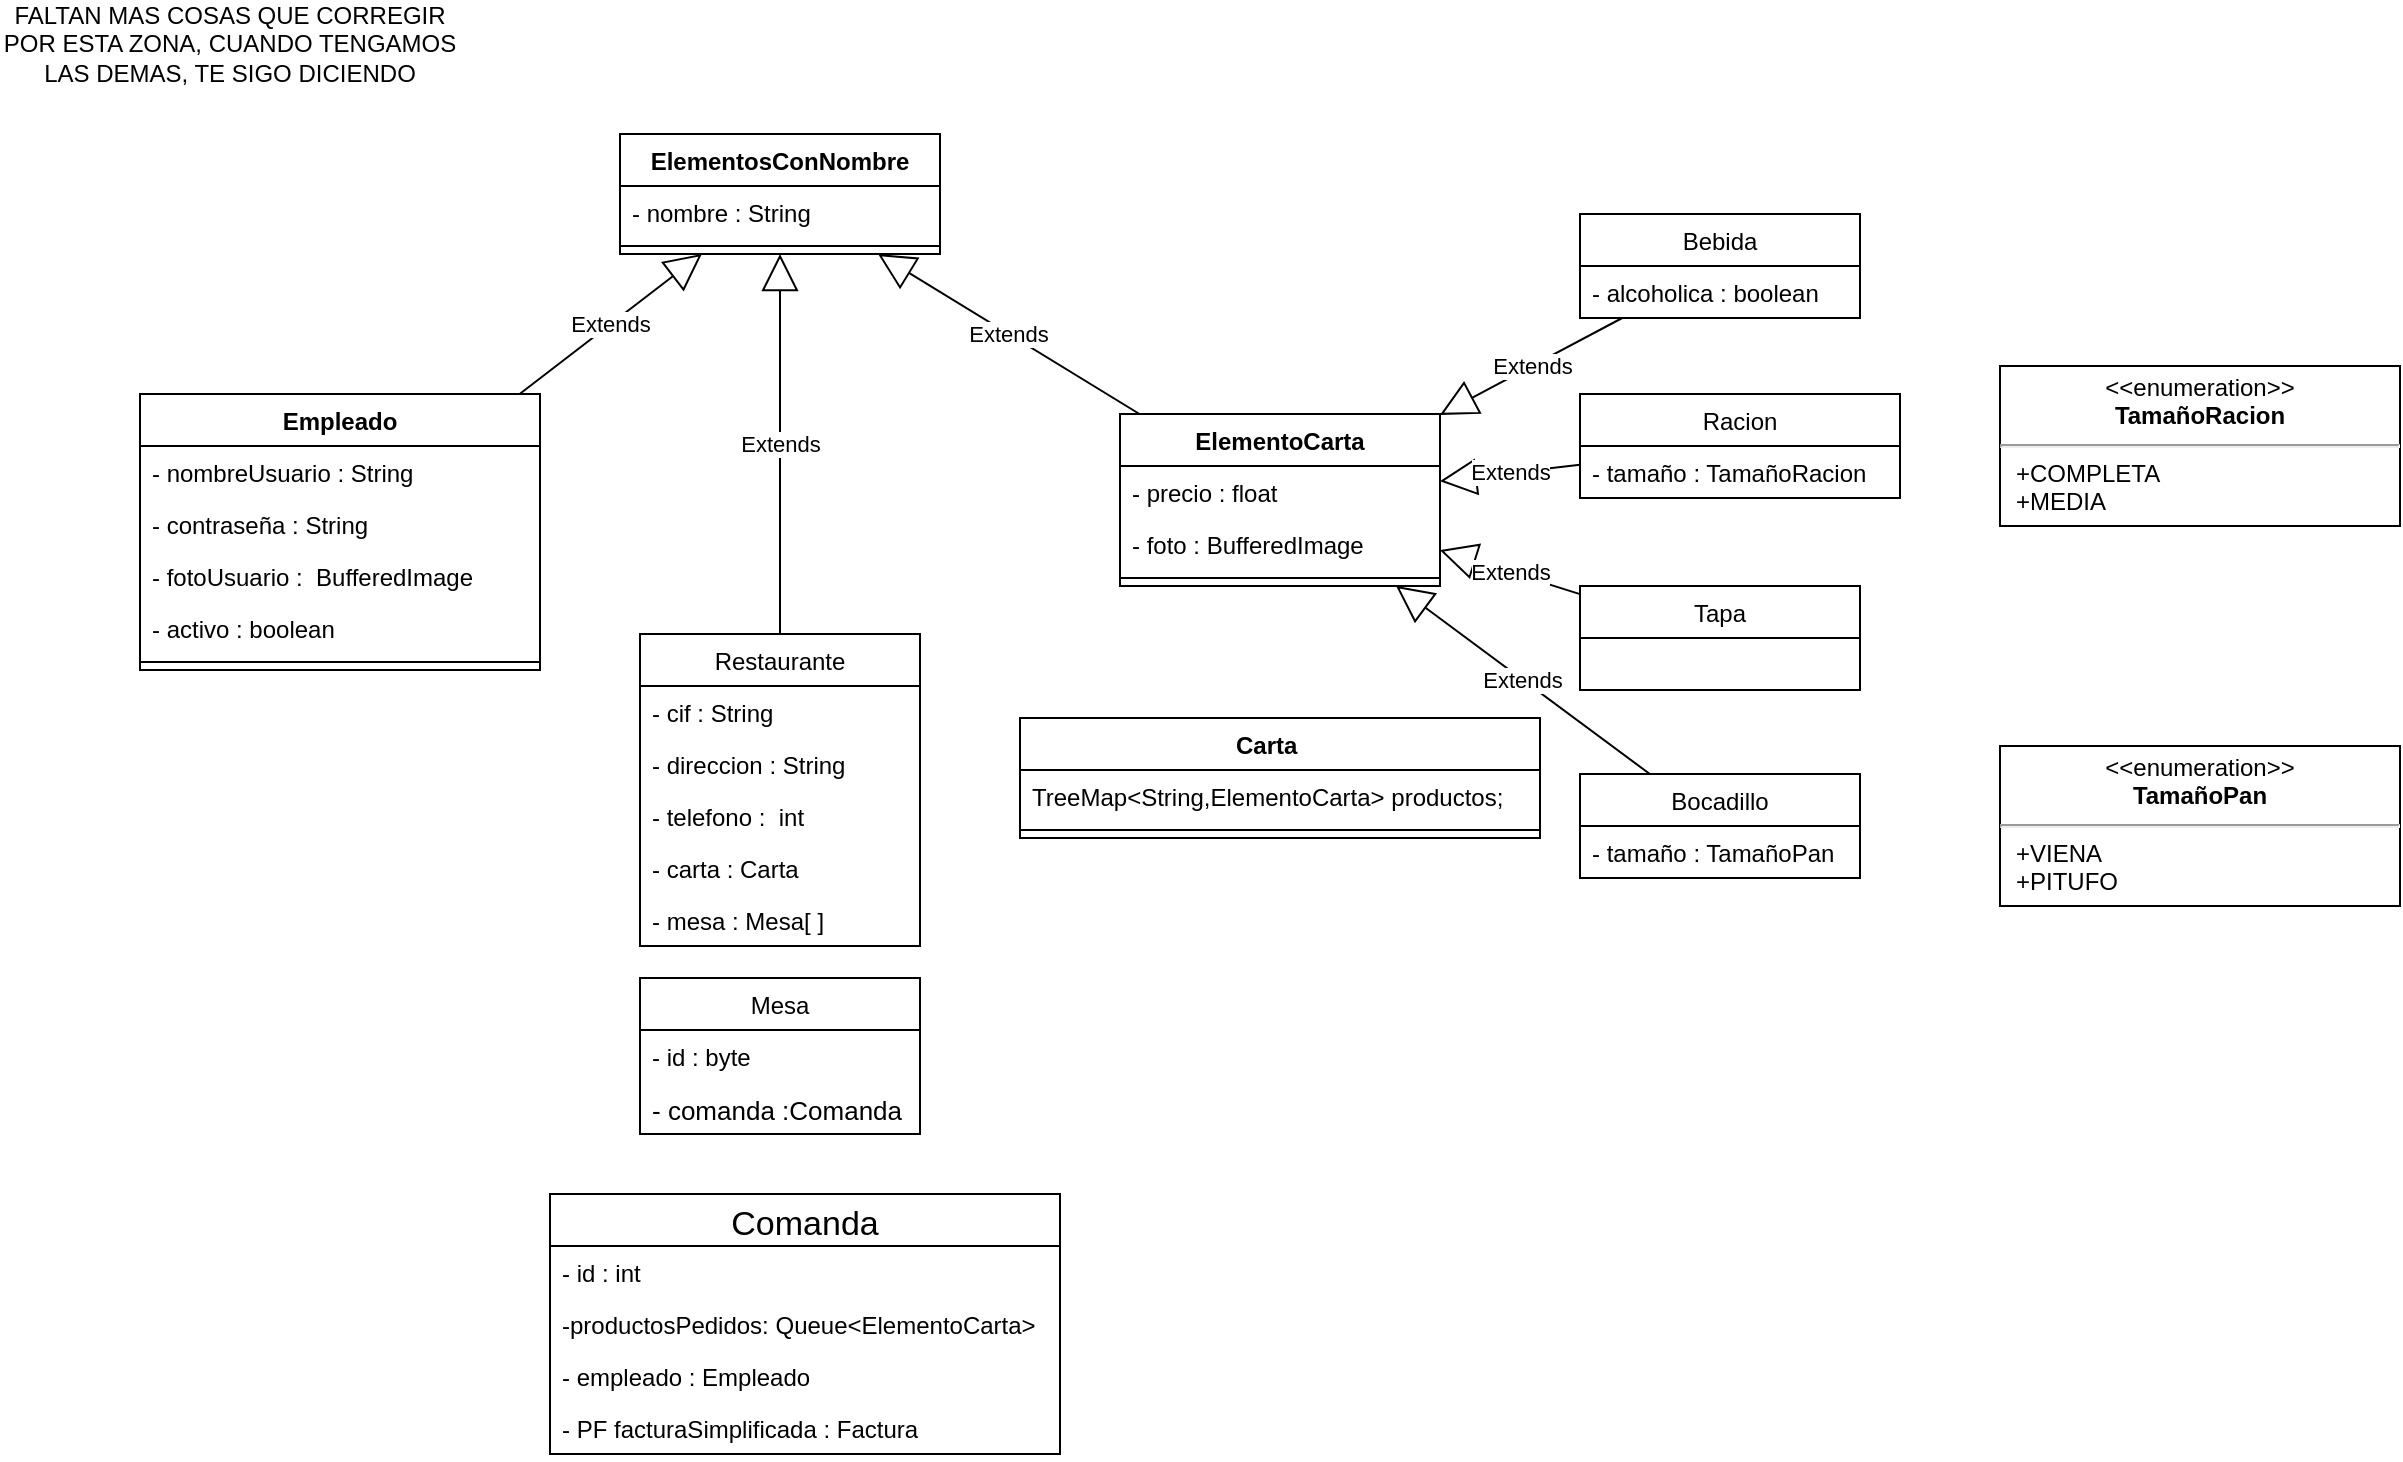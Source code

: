 <mxfile version="18.1.2" type="google" pages="2"><diagram id="C5RBs43oDa-KdzZeNtuy" name="Diagrama 01"><mxGraphModel grid="1" page="1" gridSize="10" guides="1" tooltips="1" connect="1" arrows="1" fold="1" pageScale="1" pageWidth="827" pageHeight="1169" background="none" math="0" shadow="0"><root><mxCell id="WIyWlLk6GJQsqaUBKTNV-0"/><mxCell id="WIyWlLk6GJQsqaUBKTNV-1" parent="WIyWlLk6GJQsqaUBKTNV-0"/><mxCell id="rf8to2J_Af0vAOkSJj-H-16" value="&lt;p style=&quot;margin:0px;margin-top:4px;text-align:center;&quot;&gt;&amp;lt;&amp;lt;enumeration&amp;gt;&amp;gt;&lt;br&gt;&lt;b&gt;TamañoRacion&lt;/b&gt;&lt;/p&gt;&lt;hr&gt;&lt;p style=&quot;margin:0px;margin-left:8px;text-align:left;&quot;&gt;+COMPLETA&lt;br&gt;+MEDIA&lt;/p&gt;" style="shape=rect;html=1;overflow=fill;whiteSpace=wrap;" vertex="1" parent="WIyWlLk6GJQsqaUBKTNV-1"><mxGeometry x="1100" y="126" width="200" height="80" as="geometry"/></mxCell><mxCell id="rf8to2J_Af0vAOkSJj-H-20" value="FALTAN MAS COSAS QUE CORREGIR POR ESTA ZONA, CUANDO TENGAMOS LAS DEMAS, TE SIGO DICIENDO" style="text;html=1;strokeColor=none;fillColor=none;align=center;verticalAlign=middle;whiteSpace=wrap;rounded=0;" vertex="1" parent="WIyWlLk6GJQsqaUBKTNV-1"><mxGeometry x="100" y="-50" width="230" height="30" as="geometry"/></mxCell><mxCell id="-tb4HAFxQeUn0AL1sV9j-5" value="Extends" style="endArrow=block;endSize=16;endFill=0;html=1;rounded=0;" edge="1" parent="WIyWlLk6GJQsqaUBKTNV-1" source="WYzy_2pUreMLSnXhhCMo-7" target="WYzy_2pUreMLSnXhhCMo-66"><mxGeometry width="160" relative="1" as="geometry"><mxPoint x="990" y="334" as="sourcePoint"/><mxPoint x="522.216" y="50" as="targetPoint"/></mxGeometry></mxCell><mxCell id="-tb4HAFxQeUn0AL1sV9j-6" value="Extends" style="endArrow=block;endSize=16;endFill=0;html=1;rounded=0;" edge="1" parent="WIyWlLk6GJQsqaUBKTNV-1" source="WYzy_2pUreMLSnXhhCMo-62" target="WYzy_2pUreMLSnXhhCMo-66"><mxGeometry width="160" relative="1" as="geometry"><mxPoint x="278.907" y="150.0" as="sourcePoint"/><mxPoint x="457.391" y="50" as="targetPoint"/></mxGeometry></mxCell><mxCell id="-tb4HAFxQeUn0AL1sV9j-7" value="Extends" style="endArrow=block;endSize=16;endFill=0;html=1;rounded=0;" edge="1" parent="WIyWlLk6GJQsqaUBKTNV-1" source="0Xum4Ec5FmLWCVdvzobs-26" target="WYzy_2pUreMLSnXhhCMo-66"><mxGeometry width="160" relative="1" as="geometry"><mxPoint x="490" y="206" as="sourcePoint"/><mxPoint x="490" y="50" as="targetPoint"/></mxGeometry></mxCell><object label="ElementoCarta" Bebida="String" id="WYzy_2pUreMLSnXhhCMo-7"><mxCell style="swimlane;fontStyle=1;align=center;verticalAlign=top;childLayout=stackLayout;horizontal=1;startSize=26;horizontalStack=0;resizeParent=1;resizeParentMax=0;resizeLast=0;collapsible=1;marginBottom=0;" vertex="1" parent="WIyWlLk6GJQsqaUBKTNV-1"><mxGeometry x="660" y="150" width="160" height="86" as="geometry"/></mxCell></object><mxCell id="WYzy_2pUreMLSnXhhCMo-11" value="- precio : float" style="text;strokeColor=none;fillColor=none;align=left;verticalAlign=top;spacingLeft=4;spacingRight=4;overflow=hidden;rotatable=0;points=[[0,0.5],[1,0.5]];portConstraint=eastwest;" vertex="1" parent="WYzy_2pUreMLSnXhhCMo-7"><mxGeometry y="26" width="160" height="26" as="geometry"/></mxCell><mxCell id="WYzy_2pUreMLSnXhhCMo-12" value="- foto : BufferedImage" style="text;strokeColor=none;fillColor=none;align=left;verticalAlign=top;spacingLeft=4;spacingRight=4;overflow=hidden;rotatable=0;points=[[0,0.5],[1,0.5]];portConstraint=eastwest;" vertex="1" parent="WYzy_2pUreMLSnXhhCMo-7"><mxGeometry y="52" width="160" height="26" as="geometry"/></mxCell><mxCell id="WYzy_2pUreMLSnXhhCMo-9" value="" style="line;strokeWidth=1;fillColor=none;align=left;verticalAlign=middle;spacingTop=-1;spacingLeft=3;spacingRight=3;rotatable=0;labelPosition=right;points=[];portConstraint=eastwest;" vertex="1" parent="WYzy_2pUreMLSnXhhCMo-7"><mxGeometry y="78" width="160" height="8" as="geometry"/></mxCell><mxCell id="WYzy_2pUreMLSnXhhCMo-19" value="Bebida" style="swimlane;fontStyle=0;childLayout=stackLayout;horizontal=1;startSize=26;fillColor=none;horizontalStack=0;resizeParent=1;resizeParentMax=0;resizeLast=0;collapsible=1;marginBottom=0;" vertex="1" parent="WIyWlLk6GJQsqaUBKTNV-1"><mxGeometry x="890" y="50" width="140" height="52" as="geometry"/></mxCell><mxCell id="4_rmHgjqJLOE4ty1jKHa-6" value="- alcoholica : boolean" style="text;strokeColor=none;fillColor=none;align=left;verticalAlign=top;spacingLeft=4;spacingRight=4;overflow=hidden;rotatable=0;points=[[0,0.5],[1,0.5]];portConstraint=eastwest;fontSize=12;" vertex="1" parent="WYzy_2pUreMLSnXhhCMo-19"><mxGeometry y="26" width="140" height="26" as="geometry"/></mxCell><mxCell id="WYzy_2pUreMLSnXhhCMo-23" value="Extends" style="endArrow=block;endSize=16;endFill=0;html=1;rounded=0;" edge="1" parent="WIyWlLk6GJQsqaUBKTNV-1" source="WYzy_2pUreMLSnXhhCMo-19" target="WYzy_2pUreMLSnXhhCMo-7"><mxGeometry width="160" relative="1" as="geometry"><mxPoint x="880" y="90" as="sourcePoint"/><mxPoint x="1040" y="90" as="targetPoint"/></mxGeometry></mxCell><mxCell id="WYzy_2pUreMLSnXhhCMo-24" value="Racion" style="swimlane;fontStyle=0;childLayout=stackLayout;horizontal=1;startSize=26;fillColor=none;horizontalStack=0;resizeParent=1;resizeParentMax=0;resizeLast=0;collapsible=1;marginBottom=0;" vertex="1" parent="WIyWlLk6GJQsqaUBKTNV-1"><mxGeometry x="890" y="140" width="160" height="52" as="geometry"/></mxCell><mxCell id="WYzy_2pUreMLSnXhhCMo-31" value="- tamaño : TamañoRacion" style="text;strokeColor=none;fillColor=none;align=left;verticalAlign=top;spacingLeft=4;spacingRight=4;overflow=hidden;rotatable=0;points=[[0,0.5],[1,0.5]];portConstraint=eastwest;fontSize=12;" vertex="1" parent="WYzy_2pUreMLSnXhhCMo-24"><mxGeometry y="26" width="160" height="26" as="geometry"/></mxCell><mxCell id="WYzy_2pUreMLSnXhhCMo-25" value="Extends" style="endArrow=block;endSize=16;endFill=0;html=1;rounded=0;" edge="1" parent="WIyWlLk6GJQsqaUBKTNV-1" source="WYzy_2pUreMLSnXhhCMo-24" target="WYzy_2pUreMLSnXhhCMo-7"><mxGeometry width="160" relative="1" as="geometry"><mxPoint x="924.876" y="84" as="sourcePoint"/><mxPoint x="840" y="132.905" as="targetPoint"/></mxGeometry></mxCell><mxCell id="WYzy_2pUreMLSnXhhCMo-26" value="Tapa" style="swimlane;fontStyle=0;childLayout=stackLayout;horizontal=1;startSize=26;fillColor=none;horizontalStack=0;resizeParent=1;resizeParentMax=0;resizeLast=0;collapsible=1;marginBottom=0;" vertex="1" parent="WIyWlLk6GJQsqaUBKTNV-1"><mxGeometry x="890" y="236" width="140" height="52" as="geometry"/></mxCell><mxCell id="WYzy_2pUreMLSnXhhCMo-27" value="Bocadillo" style="swimlane;fontStyle=0;childLayout=stackLayout;horizontal=1;startSize=26;fillColor=none;horizontalStack=0;resizeParent=1;resizeParentMax=0;resizeLast=0;collapsible=1;marginBottom=0;" vertex="1" parent="WIyWlLk6GJQsqaUBKTNV-1"><mxGeometry x="890" y="330" width="140" height="52" as="geometry"/></mxCell><mxCell id="WYzy_2pUreMLSnXhhCMo-33" value="- tamaño : TamañoPan" style="text;strokeColor=none;fillColor=none;align=left;verticalAlign=top;spacingLeft=4;spacingRight=4;overflow=hidden;rotatable=0;points=[[0,0.5],[1,0.5]];portConstraint=eastwest;fontSize=12;" vertex="1" parent="WYzy_2pUreMLSnXhhCMo-27"><mxGeometry y="26" width="140" height="26" as="geometry"/></mxCell><mxCell id="WYzy_2pUreMLSnXhhCMo-28" value="Extends" style="endArrow=block;endSize=16;endFill=0;html=1;rounded=0;" edge="1" parent="WIyWlLk6GJQsqaUBKTNV-1" source="WYzy_2pUreMLSnXhhCMo-26" target="WYzy_2pUreMLSnXhhCMo-7"><mxGeometry width="160" relative="1" as="geometry"><mxPoint x="920" y="175.522" as="sourcePoint"/><mxPoint x="840" y="177.261" as="targetPoint"/></mxGeometry></mxCell><mxCell id="WYzy_2pUreMLSnXhhCMo-29" value="Extends" style="endArrow=block;endSize=16;endFill=0;html=1;rounded=0;" edge="1" parent="WIyWlLk6GJQsqaUBKTNV-1" source="WYzy_2pUreMLSnXhhCMo-27" target="WYzy_2pUreMLSnXhhCMo-7"><mxGeometry width="160" relative="1" as="geometry"><mxPoint x="930" y="185.522" as="sourcePoint"/><mxPoint x="850" y="187.261" as="targetPoint"/></mxGeometry></mxCell><mxCell id="WYzy_2pUreMLSnXhhCMo-32" value="&lt;p style=&quot;margin:0px;margin-top:4px;text-align:center;&quot;&gt;&amp;lt;&amp;lt;enumeration&amp;gt;&amp;gt;&lt;br&gt;&lt;b&gt;TamañoPan&lt;/b&gt;&lt;/p&gt;&lt;hr&gt;&lt;p style=&quot;margin:0px;margin-left:8px;text-align:left;&quot;&gt;+VIENA&lt;br&gt;+PITUFO&lt;/p&gt;" style="shape=rect;html=1;overflow=fill;whiteSpace=wrap;" vertex="1" parent="WIyWlLk6GJQsqaUBKTNV-1"><mxGeometry x="1100" y="316" width="200" height="80" as="geometry"/></mxCell><mxCell id="WYzy_2pUreMLSnXhhCMo-62" value="Empleado" style="swimlane;fontStyle=1;align=center;verticalAlign=top;childLayout=stackLayout;horizontal=1;startSize=26;horizontalStack=0;resizeParent=1;resizeParentMax=0;resizeLast=0;collapsible=1;marginBottom=0;fontSize=12;" vertex="1" parent="WIyWlLk6GJQsqaUBKTNV-1"><mxGeometry x="170" y="140" width="200" height="138" as="geometry"/></mxCell><mxCell id="xOGGQ3etPyDF0PcRmcYo-8" value="- nombreUsuario : String" style="text;strokeColor=none;fillColor=none;align=left;verticalAlign=top;spacingLeft=4;spacingRight=4;overflow=hidden;rotatable=0;points=[[0,0.5],[1,0.5]];portConstraint=eastwest;" vertex="1" parent="WYzy_2pUreMLSnXhhCMo-62"><mxGeometry y="26" width="200" height="26" as="geometry"/></mxCell><mxCell id="xOGGQ3etPyDF0PcRmcYo-10" value="- contraseña : String" style="text;strokeColor=none;fillColor=none;align=left;verticalAlign=top;spacingLeft=4;spacingRight=4;overflow=hidden;rotatable=0;points=[[0,0.5],[1,0.5]];portConstraint=eastwest;" vertex="1" parent="WYzy_2pUreMLSnXhhCMo-62"><mxGeometry y="52" width="200" height="26" as="geometry"/></mxCell><mxCell id="xOGGQ3etPyDF0PcRmcYo-11" value="- fotoUsuario :  BufferedImage" style="text;strokeColor=none;fillColor=none;align=left;verticalAlign=top;spacingLeft=4;spacingRight=4;overflow=hidden;rotatable=0;points=[[0,0.5],[1,0.5]];portConstraint=eastwest;" vertex="1" parent="WYzy_2pUreMLSnXhhCMo-62"><mxGeometry y="78" width="200" height="26" as="geometry"/></mxCell><mxCell id="DJi13oUweJTsP1d57hlg-0" value="- activo : boolean" style="text;strokeColor=none;fillColor=none;align=left;verticalAlign=top;spacingLeft=4;spacingRight=4;overflow=hidden;rotatable=0;points=[[0,0.5],[1,0.5]];portConstraint=eastwest;" vertex="1" parent="WYzy_2pUreMLSnXhhCMo-62"><mxGeometry y="104" width="200" height="26" as="geometry"/></mxCell><mxCell id="WYzy_2pUreMLSnXhhCMo-64" value="" style="line;strokeWidth=1;fillColor=none;align=left;verticalAlign=middle;spacingTop=-1;spacingLeft=3;spacingRight=3;rotatable=0;labelPosition=right;points=[];portConstraint=eastwest;fontSize=12;" vertex="1" parent="WYzy_2pUreMLSnXhhCMo-62"><mxGeometry y="130" width="200" height="8" as="geometry"/></mxCell><mxCell id="WYzy_2pUreMLSnXhhCMo-66" value="ElementosConNombre" style="swimlane;fontStyle=1;align=center;verticalAlign=top;childLayout=stackLayout;horizontal=1;startSize=26;horizontalStack=0;resizeParent=1;resizeParentMax=0;resizeLast=0;collapsible=1;marginBottom=0;fontSize=12;" vertex="1" parent="WIyWlLk6GJQsqaUBKTNV-1"><mxGeometry x="410" y="10" width="160" height="60" as="geometry"/></mxCell><mxCell id="WYzy_2pUreMLSnXhhCMo-67" value="- nombre : String" style="text;strokeColor=none;fillColor=none;align=left;verticalAlign=top;spacingLeft=4;spacingRight=4;overflow=hidden;rotatable=0;points=[[0,0.5],[1,0.5]];portConstraint=eastwest;fontSize=12;" vertex="1" parent="WYzy_2pUreMLSnXhhCMo-66"><mxGeometry y="26" width="160" height="26" as="geometry"/></mxCell><mxCell id="WYzy_2pUreMLSnXhhCMo-68" value="" style="line;strokeWidth=1;fillColor=none;align=left;verticalAlign=middle;spacingTop=-1;spacingLeft=3;spacingRight=3;rotatable=0;labelPosition=right;points=[];portConstraint=eastwest;fontSize=12;" vertex="1" parent="WYzy_2pUreMLSnXhhCMo-66"><mxGeometry y="52" width="160" height="8" as="geometry"/></mxCell><mxCell id="0Xum4Ec5FmLWCVdvzobs-26" value="Restaurante" style="swimlane;fontStyle=0;childLayout=stackLayout;horizontal=1;startSize=26;fillColor=none;horizontalStack=0;resizeParent=1;resizeParentMax=0;resizeLast=0;collapsible=1;marginBottom=0;" vertex="1" parent="WIyWlLk6GJQsqaUBKTNV-1"><mxGeometry x="420" y="260" width="140" height="156" as="geometry"/></mxCell><mxCell id="0Xum4Ec5FmLWCVdvzobs-27" value="- cif : String" style="text;strokeColor=none;fillColor=none;align=left;verticalAlign=top;spacingLeft=4;spacingRight=4;overflow=hidden;rotatable=0;points=[[0,0.5],[1,0.5]];portConstraint=eastwest;" vertex="1" parent="0Xum4Ec5FmLWCVdvzobs-26"><mxGeometry y="26" width="140" height="26" as="geometry"/></mxCell><mxCell id="0Xum4Ec5FmLWCVdvzobs-28" value="- direccion : String" style="text;strokeColor=none;fillColor=none;align=left;verticalAlign=top;spacingLeft=4;spacingRight=4;overflow=hidden;rotatable=0;points=[[0,0.5],[1,0.5]];portConstraint=eastwest;" vertex="1" parent="0Xum4Ec5FmLWCVdvzobs-26"><mxGeometry y="52" width="140" height="26" as="geometry"/></mxCell><mxCell id="0Xum4Ec5FmLWCVdvzobs-29" value="- telefono :  int" style="text;strokeColor=none;fillColor=none;align=left;verticalAlign=top;spacingLeft=4;spacingRight=4;overflow=hidden;rotatable=0;points=[[0,0.5],[1,0.5]];portConstraint=eastwest;" vertex="1" parent="0Xum4Ec5FmLWCVdvzobs-26"><mxGeometry y="78" width="140" height="26" as="geometry"/></mxCell><mxCell id="4_rmHgjqJLOE4ty1jKHa-7" value="- carta : Carta" style="text;strokeColor=none;fillColor=none;align=left;verticalAlign=top;spacingLeft=4;spacingRight=4;overflow=hidden;rotatable=0;points=[[0,0.5],[1,0.5]];portConstraint=eastwest;" vertex="1" parent="0Xum4Ec5FmLWCVdvzobs-26"><mxGeometry y="104" width="140" height="26" as="geometry"/></mxCell><mxCell id="0Xum4Ec5FmLWCVdvzobs-30" value="- mesa : Mesa[ ]" style="text;strokeColor=none;fillColor=none;align=left;verticalAlign=top;spacingLeft=4;spacingRight=4;overflow=hidden;rotatable=0;points=[[0,0.5],[1,0.5]];portConstraint=eastwest;" vertex="1" parent="0Xum4Ec5FmLWCVdvzobs-26"><mxGeometry y="130" width="140" height="26" as="geometry"/></mxCell><mxCell id="0Xum4Ec5FmLWCVdvzobs-31" value="Mesa" style="swimlane;fontStyle=0;childLayout=stackLayout;horizontal=1;startSize=26;fillColor=none;horizontalStack=0;resizeParent=1;resizeParentMax=0;resizeLast=0;collapsible=1;marginBottom=0;" vertex="1" parent="WIyWlLk6GJQsqaUBKTNV-1"><mxGeometry x="420" y="432" width="140" height="78" as="geometry"/></mxCell><mxCell id="0Xum4Ec5FmLWCVdvzobs-32" value="- id : byte" style="text;strokeColor=none;fillColor=none;align=left;verticalAlign=top;spacingLeft=4;spacingRight=4;overflow=hidden;rotatable=0;points=[[0,0.5],[1,0.5]];portConstraint=eastwest;" vertex="1" parent="0Xum4Ec5FmLWCVdvzobs-31"><mxGeometry y="26" width="140" height="26" as="geometry"/></mxCell><mxCell id="0Xum4Ec5FmLWCVdvzobs-33" value="- comanda :Comanda" style="text;strokeColor=none;fillColor=none;align=left;verticalAlign=top;spacingLeft=4;spacingRight=4;overflow=hidden;rotatable=0;points=[[0,0.5],[1,0.5]];portConstraint=eastwest;fontSize=13;" vertex="1" parent="0Xum4Ec5FmLWCVdvzobs-31"><mxGeometry y="52" width="140" height="26" as="geometry"/></mxCell><mxCell id="0Xum4Ec5FmLWCVdvzobs-34" value="Comanda" style="swimlane;fontStyle=0;childLayout=stackLayout;horizontal=1;startSize=26;fillColor=none;horizontalStack=0;resizeParent=1;resizeParentMax=0;resizeLast=0;collapsible=1;marginBottom=0;fontSize=17;" vertex="1" parent="WIyWlLk6GJQsqaUBKTNV-1"><mxGeometry x="375" y="540" width="255" height="130" as="geometry"/></mxCell><mxCell id="0Xum4Ec5FmLWCVdvzobs-35" value="- id : int" style="text;strokeColor=none;fillColor=none;align=left;verticalAlign=top;spacingLeft=4;spacingRight=4;overflow=hidden;rotatable=0;points=[[0,0.5],[1,0.5]];portConstraint=eastwest;" vertex="1" parent="0Xum4Ec5FmLWCVdvzobs-34"><mxGeometry y="26" width="255" height="26" as="geometry"/></mxCell><mxCell id="4_rmHgjqJLOE4ty1jKHa-8" value="-productosPedidos: Queue&lt;ElementoCarta&gt;" style="text;strokeColor=none;fillColor=none;align=left;verticalAlign=top;spacingLeft=4;spacingRight=4;overflow=hidden;rotatable=0;points=[[0,0.5],[1,0.5]];portConstraint=eastwest;" vertex="1" parent="0Xum4Ec5FmLWCVdvzobs-34"><mxGeometry y="52" width="255" height="26" as="geometry"/></mxCell><mxCell id="0Xum4Ec5FmLWCVdvzobs-36" value="- empleado : Empleado" style="text;strokeColor=none;fillColor=none;align=left;verticalAlign=top;spacingLeft=4;spacingRight=4;overflow=hidden;rotatable=0;points=[[0,0.5],[1,0.5]];portConstraint=eastwest;" vertex="1" parent="0Xum4Ec5FmLWCVdvzobs-34"><mxGeometry y="78" width="255" height="26" as="geometry"/></mxCell><mxCell id="0Xum4Ec5FmLWCVdvzobs-37" value="- PF facturaSimplificada : Factura" style="text;strokeColor=none;fillColor=none;align=left;verticalAlign=top;spacingLeft=4;spacingRight=4;overflow=hidden;rotatable=0;points=[[0,0.5],[1,0.5]];portConstraint=eastwest;" vertex="1" parent="0Xum4Ec5FmLWCVdvzobs-34"><mxGeometry y="104" width="255" height="26" as="geometry"/></mxCell><object label="Carta    " Bebida="String" id="4_rmHgjqJLOE4ty1jKHa-0"><mxCell style="swimlane;fontStyle=1;align=center;verticalAlign=top;childLayout=stackLayout;horizontal=1;startSize=26;horizontalStack=0;resizeParent=1;resizeParentMax=0;resizeLast=0;collapsible=1;marginBottom=0;" vertex="1" parent="WIyWlLk6GJQsqaUBKTNV-1"><mxGeometry x="610" y="302" width="260" height="60" as="geometry"/></mxCell></object><mxCell id="4_rmHgjqJLOE4ty1jKHa-1" value="TreeMap&lt;String,ElementoCarta&gt; productos;&#10;" style="text;strokeColor=none;fillColor=none;align=left;verticalAlign=top;spacingLeft=4;spacingRight=4;overflow=hidden;rotatable=0;points=[[0,0.5],[1,0.5]];portConstraint=eastwest;" vertex="1" parent="4_rmHgjqJLOE4ty1jKHa-0"><mxGeometry y="26" width="260" height="26" as="geometry"/></mxCell><mxCell id="4_rmHgjqJLOE4ty1jKHa-3" value="" style="line;strokeWidth=1;fillColor=none;align=left;verticalAlign=middle;spacingTop=-1;spacingLeft=3;spacingRight=3;rotatable=0;labelPosition=right;points=[];portConstraint=eastwest;" vertex="1" parent="4_rmHgjqJLOE4ty1jKHa-0"><mxGeometry y="52" width="260" height="8" as="geometry"/></mxCell></root></mxGraphModel></diagram><diagram id="XvWaj5_4aw_WBrHrY-iU" name="Problema"><mxGraphModel grid="1" page="1" gridSize="10" guides="1" tooltips="1" connect="1" arrows="1" fold="1" pageScale="1" pageWidth="827" pageHeight="1169" math="0" shadow="0"><root><mxCell id="0"/><mxCell id="1" parent="0"/><mxCell id="o0qJ5X5lPsCPp1H-y8yr-2" value="Analisis&lt;br&gt;- Definicion de la idea/problema&lt;br&gt;- Lista de requisitos&lt;br&gt;- Especificacion de requisitos&lt;br&gt;- identificacion de los datos&lt;br&gt;&lt;br&gt;Diseño&lt;br&gt;- Diseño de datos&lt;br&gt;- Diseño de algoritmo&lt;br&gt;&lt;br&gt;Implementacion" style="whiteSpace=wrap;html=1;align=left;spacingLeft=10;spacing=10;" vertex="1" parent="1"><mxGeometry x="30" y="-30" width="280" height="320" as="geometry"/></mxCell><mxCell id="o0qJ5X5lPsCPp1H-y8yr-3" value="&lt;b&gt;Etapas de desarrollo del programa&lt;/b&gt;" style="text;html=1;align=center;verticalAlign=middle;resizable=0;points=[];autosize=1;strokeColor=none;fillColor=none;" vertex="1" parent="1"><mxGeometry x="35" y="-10" width="210" height="20" as="geometry"/></mxCell><mxCell id="o0qJ5X5lPsCPp1H-y8yr-4" value="&lt;ul style=&quot;font-size: 12px&quot;&gt;&lt;li style=&quot;font-size: 12px&quot;&gt;Queremos crear un programa con el que gestionar un restaurante.&lt;/li&gt;&lt;li style=&quot;font-size: 12px&quot;&gt;Queremos que nuestros camareros al apuntar la comanda en su libreta, reflejen lo pedido y servido en el ordenador donde esta instalado el susodicho programa.&lt;/li&gt;&lt;li style=&quot;font-size: 12px&quot;&gt;Cada camarero debe de loguear al principio de su turno con su usuario y contraseña para verificar que es él el que ha hecho la comanda y si hay algún problema con algun servicio tengamos un responsable de la mesa.&lt;br&gt;Tambien debe desloguarse al terminar la jornada.&lt;/li&gt;&lt;li style=&quot;font-size: 12px&quot;&gt;Que los camareros normales solo tengan acceso a hacer comandas y sea el usuario del gerente el que tenga una pestaña de configuracion de la empresa (gestion de usuarios, contabilidad...)&amp;nbsp;&lt;/li&gt;&lt;li style=&quot;font-size: 12px&quot;&gt;El camarero llega de pedir la comanda con su libreta, elije el usuario activo con el que hacer la comanda y ya aparece la ventana con el plano de las mesas.&lt;/li&gt;&lt;li style=&quot;font-size: 12px&quot;&gt;Selecciona la mesa a la que añadir productos.&lt;/li&gt;&lt;li style=&quot;font-size: 12px&quot;&gt;Se abre la ventana de la gestion de la mesa. En la que viene divida en dos la ventana, mostrando en la parte izquierda una lista con los productos que llevan consumidos y su estado (un tick verde para: pedido a cocina, nada para: lo que no se ha pedido a cocina y una cruz roja para: cancelado) y en la parte derecha los productos que se pueden añadir a esta lista que es la cuenta de la mesa.&lt;br&gt;&lt;/li&gt;&lt;li style=&quot;font-size: 12px&quot;&gt;En la parte derecha (la de los productos), se dividiran 4 botones para 4 bloques que tendran sus subcategorias:&lt;br&gt;- Bebidas&amp;gt;1.Bebidas con alcohol 2. Bebidas Sin Alcohol 3.cafés&lt;br&gt;- Raciones&amp;gt; 1.Carne2.Pescado 3.Ensaladas&lt;br&gt;- Tapas &amp;gt; Solo las tapas ya directamente&lt;br&gt;- Bocadillos &amp;gt; 1.Pitufo 2.Viena&lt;br&gt;&lt;/li&gt;&lt;li style=&quot;font-size: 12px&quot;&gt;Debera haber botones para navegar entre estas ventanas y dentro de cada apartado estaran todos los productos.&lt;/li&gt;&lt;li style=&quot;font-size: 12px&quot;&gt;Tambien deberá de haber un boton para mandar a cocina&lt;/li&gt;&lt;li style=&quot;font-size: 12px&quot;&gt;Ahí, se debe de imprimir por la impresora la comanda que se ha mandado&amp;nbsp; a cocina, que no tiene precios ni informacion adicional, solamente para la mesa que es y el encargado de la mesa&lt;/li&gt;&lt;li style=&quot;font-size: 12px&quot;&gt;Cuando te piden la cuenta, en la ventana main de la mesa que quiere la cuenta, debe de haber un boton que sea &quot;crear ticket&quot;. Ahi lo que hará será sacarnos una factura simplificada con el precio de cada producto, las cantidades y el total de la cuenta.&lt;/li&gt;&lt;li style=&quot;font-size: 12px&quot;&gt;Una vez se imprime, se le lleva al cliente, y te da el dinero, entonces vuelves al TPV e indicas el dinero cuanto dinero ha dado el cliente, se abre la caja (que salga un cartel de &quot;caja abierta&quot; y un &quot;aceptar&quot; para que se cierre la ventana) y te dice el cambio.&amp;nbsp;&lt;/li&gt;&lt;li style=&quot;font-size: 12px&quot;&gt;Entonces aqui termina la el servicio con id #001040522 (pedido 01- 04/05/2022) y la mesa id #01 se resetea y ya no almacena todos los productos que se le habian guardado.&lt;/li&gt;&lt;/ul&gt;" style="whiteSpace=wrap;html=1;align=left;spacingLeft=0;spacingRight=10;spacingBottom=0;spacing=10;fontSize=12;verticalAlign=middle;spacingTop=30;" vertex="1" parent="1"><mxGeometry x="360" y="-30" width="550" height="690" as="geometry"/></mxCell><mxCell id="o0qJ5X5lPsCPp1H-y8yr-5" value="&lt;b&gt;Analisis Productos&lt;/b&gt;" style="text;html=1;align=center;verticalAlign=middle;resizable=0;points=[];autosize=1;strokeColor=none;fillColor=none;" vertex="1" parent="1"><mxGeometry x="375" y="-20" width="120" height="20" as="geometry"/></mxCell><mxCell id="o0qJ5X5lPsCPp1H-y8yr-7" value="&lt;ul&gt;&lt;li&gt;Que los usuarios se identifiquen por id unica y asi cuando quiera hacer los permisos solo tengo que hacer que el usuario id 01 (admin), sea el que tiene acceso a los ajustes como cambiar el nombre, la foto de los empleados o añadirlos...&lt;/li&gt;&lt;li&gt;Que en cada producto como un bocata de tortilla francesa, haya un bocata predeterminado ,que sea uno completo ,y que haya un par de complementos que se le pueden añadir o quitar directamente en un &quot;clic&quot;, pero haya un apartado de notas. Que no todo se quede de parte de las notas para no tener que escribir con prisa y que no se quede solo de parte de los botones con los q¡complementois que nosotros tengamos puestos porque lo vamos a hacer para que la cocina y la barra no tenga que comunicarse entre si, sino que todo sean tickets que se imprimen en cocina.&amp;nbsp;&lt;/li&gt;&lt;li&gt;Cuando se añaden productos a la cuenta en vez de tener que ir uno por uno mandando a cocina, los productos se precargan y luego se manda a cocina la precarga, que se carga en el ticket con el estado de mandado a cocina&lt;/li&gt;&lt;/ul&gt;" style="whiteSpace=wrap;html=1;fontSize=12;align=left;verticalAlign=top;" vertex="1" parent="1"><mxGeometry x="30" y="-220" width="810" height="150" as="geometry"/></mxCell><mxCell id="o0qJ5X5lPsCPp1H-y8yr-6" value="Lluvia de ideas:" style="text;html=1;align=center;verticalAlign=middle;resizable=0;points=[];autosize=1;strokeColor=none;fillColor=none;fontSize=12;" vertex="1" parent="1"><mxGeometry x="30" y="-240" width="100" height="20" as="geometry"/></mxCell><mxCell id="BHNOvVOVG5hR38eRzR9s-1" value="" style="whiteSpace=wrap;html=1;" vertex="1" parent="1"><mxGeometry x="930" y="-30" width="460" height="690" as="geometry"/></mxCell><mxCell id="BHNOvVOVG5hR38eRzR9s-2" value="&lt;b&gt;Analisis usuarios&lt;/b&gt;" style="text;html=1;align=center;verticalAlign=middle;resizable=0;points=[];autosize=1;strokeColor=none;fillColor=none;" vertex="1" parent="1"><mxGeometry x="940" y="-20" width="110" height="20" as="geometry"/></mxCell></root></mxGraphModel></diagram></mxfile>